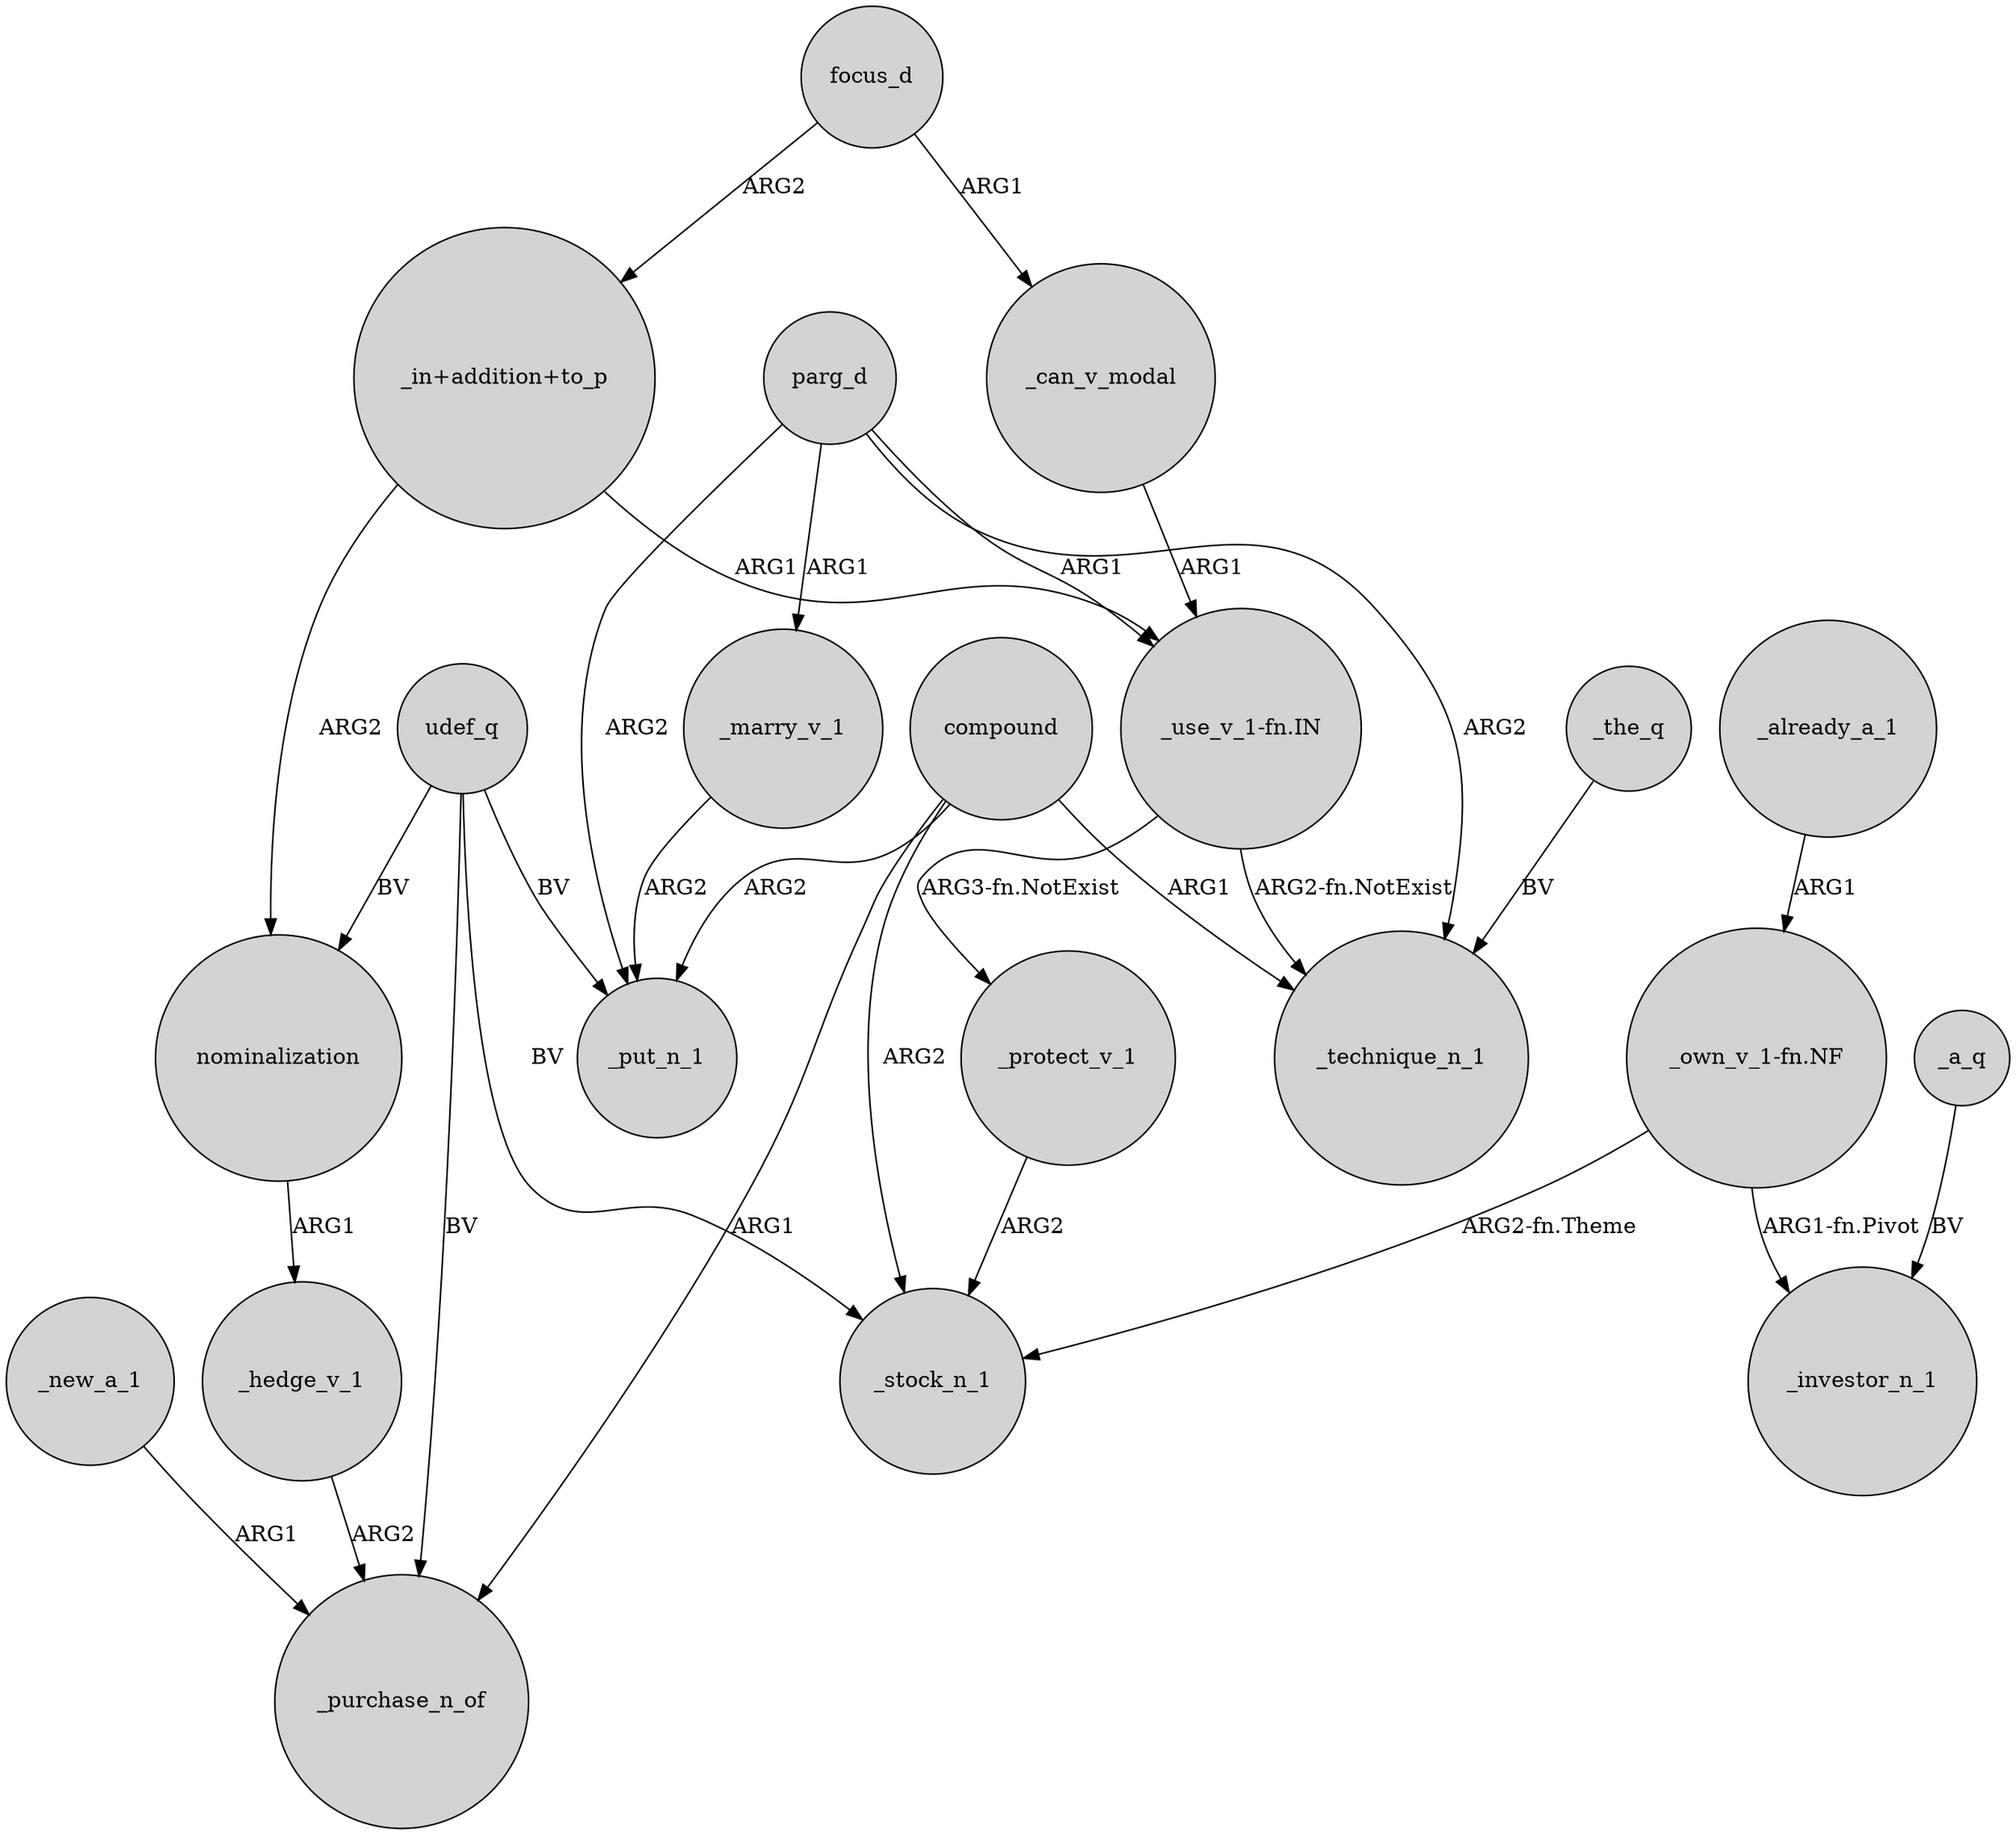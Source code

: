 digraph {
	node [shape=circle style=filled]
	_new_a_1 -> _purchase_n_of [label=ARG1]
	compound -> _put_n_1 [label=ARG2]
	"_in+addition+to_p" -> nominalization [label=ARG2]
	_already_a_1 -> "_own_v_1-fn.NF" [label=ARG1]
	parg_d -> _marry_v_1 [label=ARG1]
	compound -> _purchase_n_of [label=ARG1]
	compound -> _technique_n_1 [label=ARG1]
	_marry_v_1 -> _put_n_1 [label=ARG2]
	"_in+addition+to_p" -> "_use_v_1-fn.IN" [label=ARG1]
	_can_v_modal -> "_use_v_1-fn.IN" [label=ARG1]
	parg_d -> _technique_n_1 [label=ARG2]
	"_use_v_1-fn.IN" -> _protect_v_1 [label="ARG3-fn.NotExist"]
	"_own_v_1-fn.NF" -> _stock_n_1 [label="ARG2-fn.Theme"]
	compound -> _stock_n_1 [label=ARG2]
	parg_d -> _put_n_1 [label=ARG2]
	_the_q -> _technique_n_1 [label=BV]
	udef_q -> _stock_n_1 [label=BV]
	"_own_v_1-fn.NF" -> _investor_n_1 [label="ARG1-fn.Pivot"]
	"_use_v_1-fn.IN" -> _technique_n_1 [label="ARG2-fn.NotExist"]
	parg_d -> "_use_v_1-fn.IN" [label=ARG1]
	udef_q -> nominalization [label=BV]
	focus_d -> "_in+addition+to_p" [label=ARG2]
	nominalization -> _hedge_v_1 [label=ARG1]
	_protect_v_1 -> _stock_n_1 [label=ARG2]
	focus_d -> _can_v_modal [label=ARG1]
	_a_q -> _investor_n_1 [label=BV]
	udef_q -> _purchase_n_of [label=BV]
	udef_q -> _put_n_1 [label=BV]
	_hedge_v_1 -> _purchase_n_of [label=ARG2]
}
